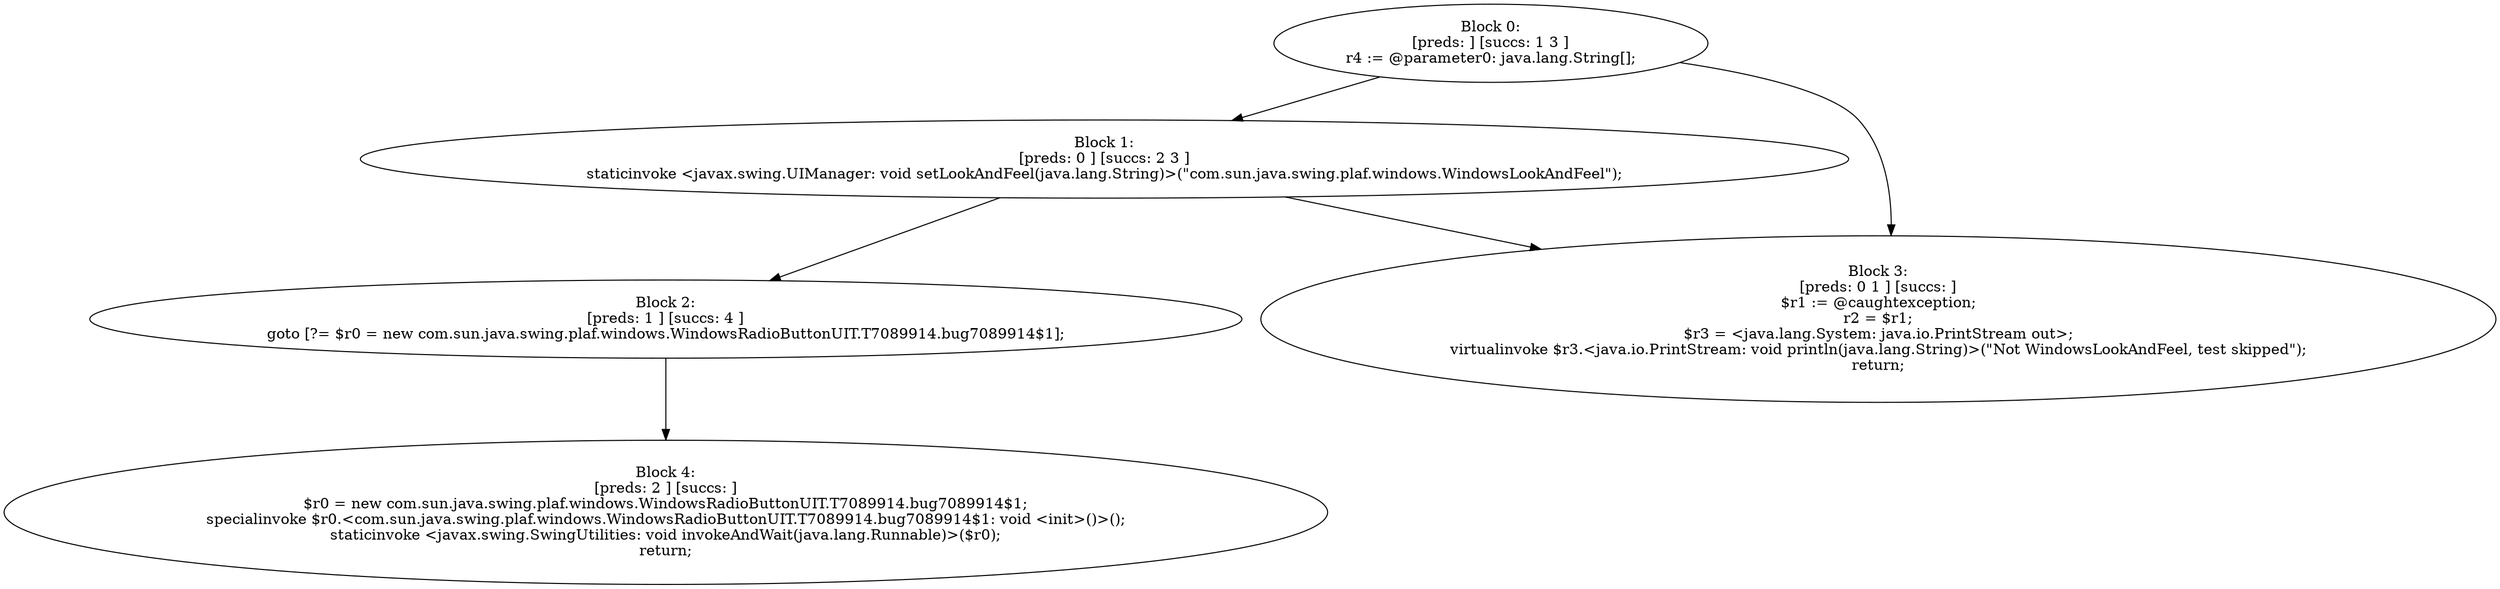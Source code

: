 digraph "unitGraph" {
    "Block 0:
[preds: ] [succs: 1 3 ]
r4 := @parameter0: java.lang.String[];
"
    "Block 1:
[preds: 0 ] [succs: 2 3 ]
staticinvoke <javax.swing.UIManager: void setLookAndFeel(java.lang.String)>(\"com.sun.java.swing.plaf.windows.WindowsLookAndFeel\");
"
    "Block 2:
[preds: 1 ] [succs: 4 ]
goto [?= $r0 = new com.sun.java.swing.plaf.windows.WindowsRadioButtonUIT.T7089914.bug7089914$1];
"
    "Block 3:
[preds: 0 1 ] [succs: ]
$r1 := @caughtexception;
r2 = $r1;
$r3 = <java.lang.System: java.io.PrintStream out>;
virtualinvoke $r3.<java.io.PrintStream: void println(java.lang.String)>(\"Not WindowsLookAndFeel, test skipped\");
return;
"
    "Block 4:
[preds: 2 ] [succs: ]
$r0 = new com.sun.java.swing.plaf.windows.WindowsRadioButtonUIT.T7089914.bug7089914$1;
specialinvoke $r0.<com.sun.java.swing.plaf.windows.WindowsRadioButtonUIT.T7089914.bug7089914$1: void <init>()>();
staticinvoke <javax.swing.SwingUtilities: void invokeAndWait(java.lang.Runnable)>($r0);
return;
"
    "Block 0:
[preds: ] [succs: 1 3 ]
r4 := @parameter0: java.lang.String[];
"->"Block 1:
[preds: 0 ] [succs: 2 3 ]
staticinvoke <javax.swing.UIManager: void setLookAndFeel(java.lang.String)>(\"com.sun.java.swing.plaf.windows.WindowsLookAndFeel\");
";
    "Block 0:
[preds: ] [succs: 1 3 ]
r4 := @parameter0: java.lang.String[];
"->"Block 3:
[preds: 0 1 ] [succs: ]
$r1 := @caughtexception;
r2 = $r1;
$r3 = <java.lang.System: java.io.PrintStream out>;
virtualinvoke $r3.<java.io.PrintStream: void println(java.lang.String)>(\"Not WindowsLookAndFeel, test skipped\");
return;
";
    "Block 1:
[preds: 0 ] [succs: 2 3 ]
staticinvoke <javax.swing.UIManager: void setLookAndFeel(java.lang.String)>(\"com.sun.java.swing.plaf.windows.WindowsLookAndFeel\");
"->"Block 2:
[preds: 1 ] [succs: 4 ]
goto [?= $r0 = new com.sun.java.swing.plaf.windows.WindowsRadioButtonUIT.T7089914.bug7089914$1];
";
    "Block 1:
[preds: 0 ] [succs: 2 3 ]
staticinvoke <javax.swing.UIManager: void setLookAndFeel(java.lang.String)>(\"com.sun.java.swing.plaf.windows.WindowsLookAndFeel\");
"->"Block 3:
[preds: 0 1 ] [succs: ]
$r1 := @caughtexception;
r2 = $r1;
$r3 = <java.lang.System: java.io.PrintStream out>;
virtualinvoke $r3.<java.io.PrintStream: void println(java.lang.String)>(\"Not WindowsLookAndFeel, test skipped\");
return;
";
    "Block 2:
[preds: 1 ] [succs: 4 ]
goto [?= $r0 = new com.sun.java.swing.plaf.windows.WindowsRadioButtonUIT.T7089914.bug7089914$1];
"->"Block 4:
[preds: 2 ] [succs: ]
$r0 = new com.sun.java.swing.plaf.windows.WindowsRadioButtonUIT.T7089914.bug7089914$1;
specialinvoke $r0.<com.sun.java.swing.plaf.windows.WindowsRadioButtonUIT.T7089914.bug7089914$1: void <init>()>();
staticinvoke <javax.swing.SwingUtilities: void invokeAndWait(java.lang.Runnable)>($r0);
return;
";
}
